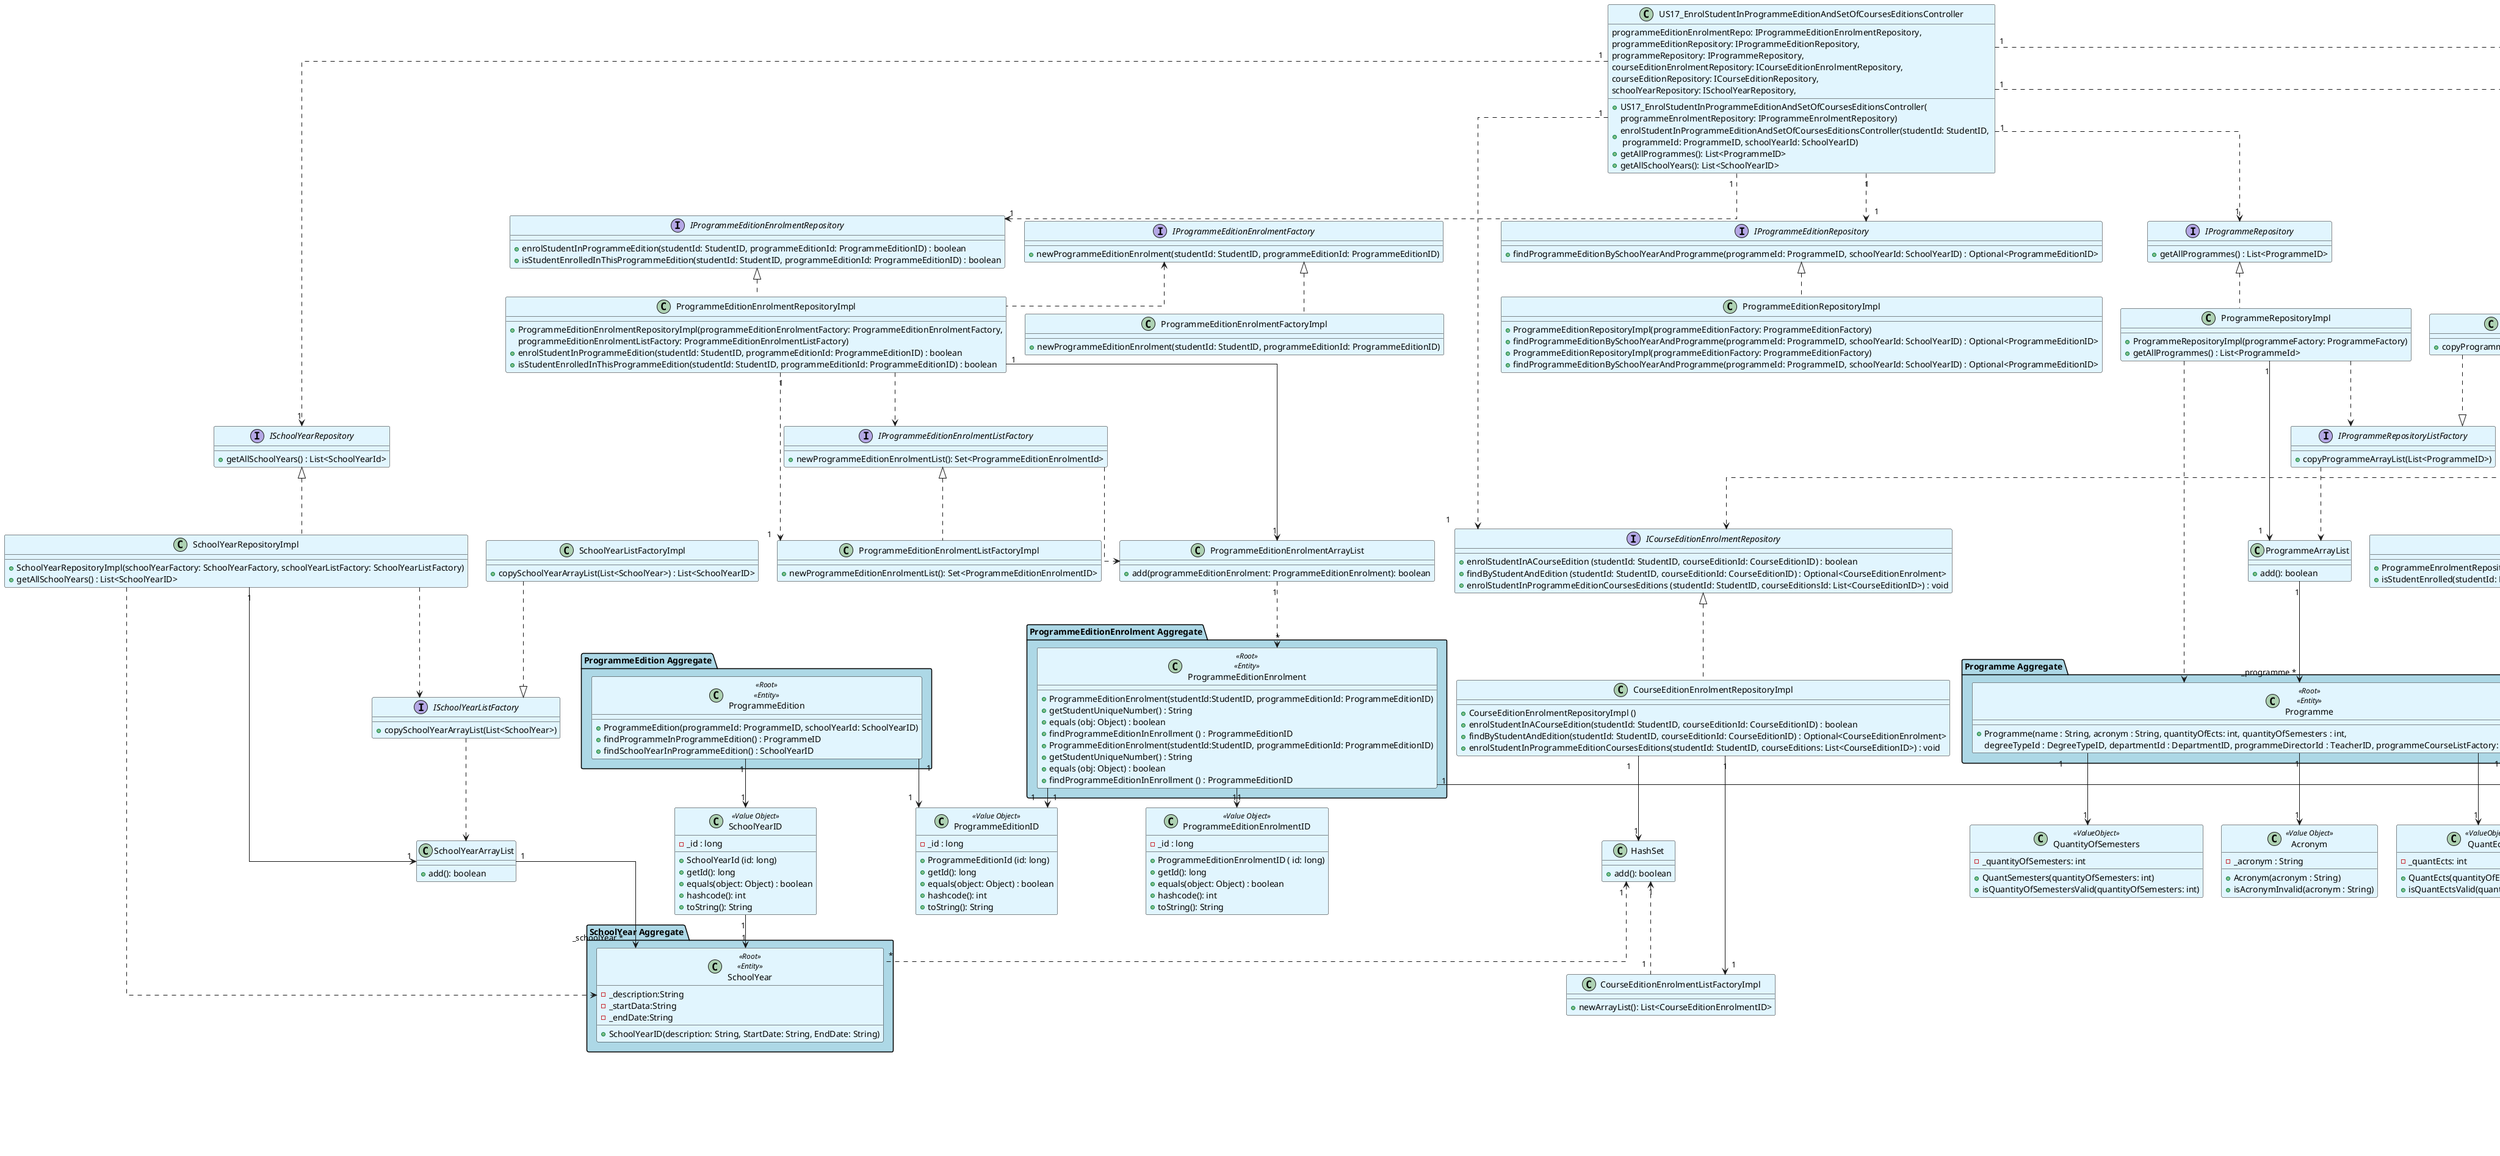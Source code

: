 @startuml
'!pragma layout smetana
'left to right direction

skinparam ranksep 30
skinparam nodesep 30
skinparam classBackgroundColor #E1F5FE
skinparam linetype ortho

class US17_EnrolStudentInProgrammeEditionAndSetOfCoursesEditionsController {
    +US17_EnrolStudentInProgrammeEditionAndSetOfCoursesEditionsController(
          programmeEditionEnrolmentRepo: IProgrammeEditionEnrolmentRepository,
          programmeEditionRepository: IProgrammeEditionRepository,
          programmeRepository: IProgrammeRepository,
          courseEditionEnrolmentRepository: ICourseEditionEnrolmentRepository,
          courseEditionRepository: ICourseEditionRepository,
          schoolYearRepository: ISchoolYearRepository,
          programmeEnrolmentRepository: IProgrammeEnrolmentRepository)
    +enrolStudentInProgrammeEditionAndSetOfCoursesEditionsController(studentId: StudentID, \n programmeId: ProgrammeID, schoolYearId: SchoolYearID)
    +getAllProgrammes(): List<ProgrammeID>
    +getAllSchoolYears(): List<SchoolYearID>
}

'Interfaces
interface IProgrammeEditionEnrolmentRepository {
    +enrolStudentInProgrammeEdition(studentId: StudentID, programmeEditionId: ProgrammeEditionID) : boolean
    +isStudentEnrolledInThisProgrammeEdition(studentId: StudentID, programmeEditionId: ProgrammeEditionID) : boolean
}

interface IProgrammeEditionRepository {
    +findProgrammeEditionBySchoolYearAndProgramme(programmeId: ProgrammeID, schoolYearId: SchoolYearID) : Optional<ProgrammeEditionID>
}

interface IProgrammeRepository {
    +getAllProgrammes() : List<ProgrammeID>
}

interface ICourseEditionEnrolmentRepository {
    +enrolStudentInACourseEdition (studentId: StudentID, courseEditionId: CourseEditionID) : boolean
    +findByStudentAndEdition (studentId: StudentID, courseEditionId: CourseEditionID) : Optional<CourseEditionEnrolment>
    +enrolStudentInProgrammeEditionCoursesEditions (studentId: StudentID, courseEditionsId: List<CourseEditionID>) : void
}

interface ICourseEditionRepository {
    +findCourseEditionsByProgrammeEdition(programmeEditionId: ProgrammeEditionID): List<CourseEditionId>
}

interface ISchoolYearRepository {
    +getAllSchoolYears() : List<SchoolYearId>
}

interface IProgrammeEnrolmentRepository {
    +isStudentEnrolled(studentId: StudentID, programmeId: ProgrammeID) : boolean
}

interface IProgrammeRepositoryListFactory {
    +copyProgrammeArrayList(List<ProgrammeID>)
}

interface ISchoolYearListFactory {
    +copySchoolYearArrayList(List<SchoolYear>)
}

interface IProgrammeEditionEnrolmentFactory{
    +newProgrammeEditionEnrolment(studentId: StudentID, programmeEditionId: ProgrammeEditionID)
}

interface IProgrammeEditionEnrolmentListFactory{
    +newProgrammeEditionEnrolmentList(): Set<ProgrammeEditionEnrolmentId>
}

'Repositories
class ProgrammeEditionEnrolmentRepositoryImpl {
    +ProgrammeEditionEnrolmentRepositoryImpl(programmeEditionEnrolmentFactory: ProgrammeEditionEnrolmentFactory,
          programmeEditionEnrolmentListFactory: ProgrammeEditionEnrolmentListFactory)
    +enrolStudentInProgrammeEdition(studentId: StudentID, programmeEditionId: ProgrammeEditionID) : boolean
    +isStudentEnrolledInThisProgrammeEdition(studentId: StudentID, programmeEditionId: ProgrammeEditionID) : boolean
}

class ProgrammeEditionRepositoryImpl {
    +ProgrammeEditionRepositoryImpl(programmeEditionFactory: ProgrammeEditionFactory)
    +findProgrammeEditionBySchoolYearAndProgramme(programmeId: ProgrammeID, schoolYearId: SchoolYearID) : Optional<ProgrammeEditionID>
}

class ProgrammeRepositoryImpl {
    +ProgrammeRepositoryImpl(programmeFactory: ProgrammeFactory)
    +getAllProgrammes() : List<ProgrammeId>
}

class CourseEditionEnrolmentRepositoryImpl {
    +CourseEditionEnrolmentRepositoryImpl ()
    +enrolStudentInACourseEdition(studentId: StudentID, courseEditionId: CourseEditionID) : boolean
    +findByStudentAndEdition(studentId: StudentID, courseEditionId: CourseEditionID) : Optional<CourseEditionEnrolment>
    +enrolStudentInProgrammeEditionCoursesEditions(studentId: StudentID, courseEditions: List<CourseEditionID>) : void
}

class CourseEditionRepositoryImpl {
    +CourseEditionRepositoryImpl(courseEditionFactory: CourseEditionFactory)
    +findCourseEditionsByProgrammeEdition(programmeEdition: ProgrammeEdition) : List<CourseEditionID>
}

class SchoolYearRepositoryImpl {
    +SchoolYearRepositoryImpl(schoolYearFactory: SchoolYearFactory, schoolYearListFactory: SchoolYearListFactory)
    +getAllSchoolYears() : List<SchoolYearID>
}

class ProgrammeEnrolmentRepositoryImpl {
    +ProgrammeEnrolmentRepositoryImpl()
    +isStudentEnrolled(studentId: ProgrammeEnrolmentRepositoryStudentID, programmeId: ProgrammeID) : boolean
}

class ProgrammeEditionRepositoryImpl {
    +ProgrammeEditionRepositoryImpl(programmeEditionFactory: ProgrammeEditionFactory)
    +findProgrammeEditionBySchoolYearAndProgramme(programmeId: ProgrammeID, schoolYearId: SchoolYearID) : Optional<ProgrammeEditionID>
}

'Repository -> interface
IProgrammeEditionEnrolmentRepository <|.. ProgrammeEditionEnrolmentRepositoryImpl
IProgrammeEditionRepository <|.. ProgrammeEditionRepositoryImpl
IProgrammeRepository <|.. ProgrammeRepositoryImpl
ICourseEditionEnrolmentRepository <|.. CourseEditionEnrolmentRepositoryImpl
ICourseEditionRepository <|.. CourseEditionRepositoryImpl
ISchoolYearRepository <|.. SchoolYearRepositoryImpl
IProgrammeEnrolmentRepository <|.. ProgrammeEnrolmentRepositoryImpl

'Aggregates
package "CourseEditionEnrolment Aggregate" #Lightblue {
    class CourseEditionEnrolment <<Root>> <<Entity>> {
    +CourseEditionEnrolment(studentId:StudentID, courseEditionId: CourseEditionID)
    +hasStudent (studentId: StudentID) : boolean
    +hasCourseEdition (courseEditionId: CourseEditionID) : boolean
    }
}

package "ProgrammeEditionEnrolment Aggregate" #Lightblue {
    class ProgrammeEditionEnrolment <<Root>> <<Entity>> {
    +ProgrammeEditionEnrolment(studentId:StudentID, programmeEditionId: ProgrammeEditionID)
    +getStudentUniqueNumber() : String
    +equals (obj: Object) : boolean
    +findProgrammeEditionInEnrollment () : ProgrammeEditionID
    }
}

package "ProgrammeEditionEnrolment Aggregate" #Lightblue {
    class ProgrammeEditionEnrolment <<Root>> <<Entity>> {
    +ProgrammeEditionEnrolment(studentId:StudentID, programmeEditionId: ProgrammeEditionID)
    +getStudentUniqueNumber() : String
    +equals (obj: Object) : boolean
    +findProgrammeEditionInEnrollment () : ProgrammeEditionID
    }
}

package "Programme Aggregate" #Lightblue{
    class Programme <<Root>> <<Entity>>  {
     + Programme(name : String, acronym : String, quantityOfEcts: int, quantityOfSemesters : int,
          degreeTypeId : DegreeTypeID, departmentId : DepartmentID, programmeDirectorId : TeacherID, programmeCourseListFactory: ProgrammeCourseListFactory)
    }
 }

 package "Student Aggregate" #Lightblue{
     class Student <<Root>> <<Entity>> {
         +Student(uniqueNumber: int, name: Name, NIF: NIF, phone: Phone,
         email: Email, address: Address)
         + hasSameUniqueNumber(studentId : StudentID) : boolean
         + hasSameNIF(studentId : StudentID) : boolean
         + getUniqueNumber() : String
         + hasThisUniqueNumber(uniqueNumber : String) : boolean
     }
 }

 package "ProgrammeEdition Aggregate" #Lightblue{
     class ProgrammeEdition <<Root>> <<Entity>> {
         +ProgrammeEdition(programmeId: ProgrammeID, schoolYearId: SchoolYearID)
         +findProgrammeInProgrammeEdition() : ProgrammeID
         +findSchoolYearInProgrammeEdition() : SchoolYearID
     }
 }

 package "CourseEdition Aggregate" #Lightblue{
     class CourseEdition <<Root>> <<Entity>> {
         +CourseEdition(programmeEditionId: ProgrammeEditionID, course: Course)
         +whatProgrammeEditionBelongsThisCourseEdition() : ProgrammeEditionID
     }
 }

 package "SchoolYear Aggregate" #Lightblue{
     class SchoolYear <<Root>> <<Entity>>  {
        -_description:String
        -_startData:String
        -_endDate:String
        +SchoolYearID(description: String, StartDate: String, EndDate: String)
    }
 }

package "ProgrammeEnrolment Aggregate" #Lightblue{
    class ProgrammeEnrolment <<Root>> <<Entity>> {
        +ProgrammeEnrolment(studentId: StudentID, accessMethod: AccessMethod)
        +getStudentFromEnrolment() : StudentID
        +getProgrammeFromEnrolment() : ProgrammeID
    }
}


'Value Objects

class CourseEditionEnrolmentID <<Value Object>>{
    -_id : long
    + CourseEditionEnrolmentID ( id: long)
    + getId(): long
    + equals(object: Object) : boolean
    + hashcode(): int
    + toString(): String

}

class ProgrammeEditionEnrolmentID <<Value Object>> {
    -_id : long
    + ProgrammeEditionEnrolmentID ( id: long)
    + getId(): long
    + equals(object: Object) : boolean
    + hashcode(): int
    + toString(): String

}

class ProgrammeID <<Value Object>> {
    -_id : long
    + SchoolYearId (id: long)
    + getId(): long
    + equals(object: Object) : boolean
    + hashcode(): int
    + toString(): String
}

class StudentID <<Value Object>> {
    -_uniqueNumber : int
    + StudentID(uniqueNumber : int)
    + isUniqueNumberValid()
}

class Name <<Value Object>> {
    -_name : String
    + Name(name : String)
    + isNameValid
}

class NIF <<Value Object>> {
    -_NIF : String
    + NIF(NIF : String)
    + isNIFInvalid()
}

class Phone <<Value Object>> {
    -_phone : String
    + Phone(phone : String)
    + isPhoneNumberValid
}

class Acronym <<Value Object>> {
     -_acronym : String
     + Acronym(acronym : String)
     + isAcronymInvalid(acronym : String)
}

class QuantEcts <<ValueObject>> {
    -_quantEcts: int
    + QuantEcts(quantityOfEcts : int)
    + isQuantEctsValid(quantityOfEcts : int)
}

class QuantityOfSemesters <<ValueObject>> {
    -_quantityOfSemesters: int
    + QuantSemesters(quantityOfSemesters: int)
    + isQuantityOfSemestersValid(quantityOfSemesters: int)
}

class Email <<Value Object>> {
    -_email : String
    + Email(email : String)
}

class InstitutionalEmail <<Value Object>> {
    -_institutionalEmail : String
    + InstitutionalEmail(institutionalEmail : String)
    + generateInstitutionalEmail(uniqueNumber)
}
class Address <<Value Object>> {
        +Address(street: Street, postalCode: PostalCode, location: Location, country: Country)
        + getStreet() : Street
        + getPostalCode() : PostalCode
        + getLocation() : Location
        + getCountry() : Country
    }

class Street <<Value Object>> {
    -_street : String
    + Street(street : String)
    + validStreet
}

class PostalCode <<Value Object>> {
    -_postalCode : String
    + PostalCode(postalCode : String)
    + validPostalCode
}

class Location <<Value Object>> {
    -_location : String
    + Location(location : String)
    + validLocation()
}

class Country <<Value Object>> {
    -_country : String
    + Country(country : String)
    + validCountry()

}

class ProgrammeEnrolmentID <<Value Object>>{
    -_id : long
    + SchoolYearId (id: long)
    + getId(): long
    + equals(object: Object) : boolean
    + hashcode(): int
    + toString(): String
}

class CourseEditionID <<Value Object>>{
    -_id : long
    + CourseEditionId (id: long)
    + getId(): long
    + equals(object: Object) : boolean
    + hashcode(): int
    + toString(): String
}

class ProgrammeEditionID <<Value Object>> {
        -_id : long
        + ProgrammeEditionId (id: long)
        + getId(): long
        + equals(object: Object) : boolean
        + hashcode(): int
        + toString(): String
}

class SchoolYearID <<Value Object>>{
    -_id : long
    + SchoolYearId (id: long)
    + getId(): long
    + equals(object: Object) : boolean
    + hashcode(): int
    + toString(): String
    }

'Factory
class ProgrammeEditionEnrolmentFactoryImpl {
    +newProgrammeEditionEnrolment(studentId: StudentID, programmeEditionId: ProgrammeEditionID)
}

class ProgrammeEditionEnrolmentListFactoryImpl{
+newProgrammeEditionEnrolmentList(): Set<ProgrammeEditionEnrolmentID>
}

class CourseEditionEnrolmentListFactoryImpl {
    +newArrayList(): List<CourseEditionEnrolmentID>
}

class ProgrammeRepositoryListFactoryImpl {
    +copyProgrammeArrayList(List<Programme>): List<ProgrammeID>
}

class SchoolYearListFactoryImpl {
    +copySchoolYearArrayList(List<SchoolYear>) : List<SchoolYearID>
}


class CourseEditionListFactoryImpl{
    +newArrayList(CourseEditionID)
}


'Others

class HashSet{
    + add(): boolean
}

class ProgrammeArrayList {
    +add(): boolean
}

class ProgrammeEditionEnrolmentArrayList{
     +add(programmeEditionEnrolment: ProgrammeEditionEnrolment): boolean
}

class SchoolYearArrayList {
    +add(): boolean
}

class CourseEditionArrayList{
     +add(): boolean
}

' Controller - interfacesRepo
US17_EnrolStudentInProgrammeEditionAndSetOfCoursesEditionsController "1" ..> "1" IProgrammeEditionEnrolmentRepository
US17_EnrolStudentInProgrammeEditionAndSetOfCoursesEditionsController "1" ..> "1" IProgrammeEditionRepository
US17_EnrolStudentInProgrammeEditionAndSetOfCoursesEditionsController "1" ..> "1" IProgrammeRepository
US17_EnrolStudentInProgrammeEditionAndSetOfCoursesEditionsController "1" ..> "1" ICourseEditionEnrolmentRepository
US17_EnrolStudentInProgrammeEditionAndSetOfCoursesEditionsController "1" ..> "1" ICourseEditionRepository
US17_EnrolStudentInProgrammeEditionAndSetOfCoursesEditionsController "1" ..> "1" ISchoolYearRepository
US17_EnrolStudentInProgrammeEditionAndSetOfCoursesEditionsController "1" ..> "1" IProgrammeEnrolmentRepository

' Other connections
StudentID "1" --> "1 _address" Address
CourseEditionRepositoryImpl "1" -u-> "_listOfCE" CourseEdition
CourseEditionRepositoryImpl "1" --> "1" CourseEditionListFactoryImpl
CourseEditionRepositoryImpl "1" --> "1" CourseEditionArrayList
CourseEditionArrayList "1" <.. "1" CourseEditionListFactoryImpl
CourseEditionArrayList "1 arrayOfCourseEdition" <.u. "*" CourseEdition
CourseEditionEnrolment " " ..> " " ICourseEditionEnrolmentRepository
CourseEditionEnrolmentRepositoryImpl "1" --> "1" CourseEditionEnrolmentListFactoryImpl
CourseEditionEnrolmentRepositoryImpl "1" --> "1" HashSet
HashSet "1" <.. "1" CourseEditionEnrolmentListFactoryImpl
HashSet "1" <.. "*" SchoolYear
ProgrammeEditionEnrolment"1" --> "1" StudentID
ProgrammeEditionEnrolmentRepositoryImpl "1" --> "1" ProgrammeEditionEnrolmentArrayList
IProgrammeEditionEnrolmentFactory <.. ProgrammeEditionEnrolmentRepositoryImpl
ProgrammeEditionEnrolmentArrayList "1" ..> "*" ProgrammeEditionEnrolment
ProgrammeEditionEnrolmentRepositoryImpl "1" ..> "1" ProgrammeEditionEnrolmentListFactoryImpl
ProgrammeEditionEnrolmentRepositoryImpl ..> IProgrammeEditionEnrolmentListFactory
IProgrammeEditionEnrolmentListFactory ..> ProgrammeEditionEnrolmentArrayList
IProgrammeEditionEnrolmentFactory <|.. ProgrammeEditionEnrolmentFactoryImpl
IProgrammeEditionEnrolmentListFactory <|.. ProgrammeEditionEnrolmentListFactoryImpl
ProgrammeEnrolmentRepositoryImpl "1" --> "*" ProgrammeEnrolment
ProgrammeRepositoryImpl ..> IProgrammeRepositoryListFactory
ProgrammeRepositoryImpl ..> Programme
ProgrammeRepositoryImpl "1" --> "1" ProgrammeArrayList
ProgrammeArrayList "1" --> " _programme *" Programme
IProgrammeRepositoryListFactory ..> ProgrammeArrayList
ProgrammeRepositoryListFactoryImpl ..|> IProgrammeRepositoryListFactory
SchoolYearRepositoryImpl ..> ISchoolYearListFactory
SchoolYearListFactoryImpl ..|> ISchoolYearListFactory
ISchoolYearListFactory ..> SchoolYearArrayList
SchoolYearRepositoryImpl ..> SchoolYear
SchoolYearRepositoryImpl "1" --> "1" SchoolYearArrayList
SchoolYearArrayList "1" --> " _schoolYear *" SchoolYear
ProgrammeEditionEnrolment "1"--> "1" ProgrammeEditionID
ProgrammeEditionEnrolment "1"--> "1" ProgrammeEditionEnrolmentID
ProgrammeEdition "1" --> "1" ProgrammeEditionID
CourseEditionID "1" -->"1" CourseEditionID
ProgrammeEdition "1" --> "1" SchoolYearID
SchoolYearID "1" --> "1" SchoolYear
CourseEditionEnrolment "1" --> "1" StudentID
CourseEditionEnrolment "1" --> "1" CourseEditionID
CourseEditionEnrolment "1" --> "1" CourseEditionEnrolmentID
ProgrammeEnrolment "1" --> "1" ProgrammeID
Programme "1" --> "1" ProgrammeID
Programme "1" --> "1" Name
Programme "1" --> "1" Acronym
Programme "1" --> "1" QuantEcts
Programme "1" --> "1" QuantityOfSemesters
ProgrammeEnrolment "1" --> "1" StudentID
ProgrammeEnrolment "1" --> "1" ProgrammeEnrolmentID
Student "1" --> "1" StudentID
Student "*" --> "1" Name
Student "\n *" --> "1  " Email
Student "\n *" --> "1   " InstitutionalEmail
Student "\n *" --> "1 " Phone
Student "\n *" --> "1 " NIF
Address "  *" ---> "1" Street
Address "*                " ---> "1" PostalCode
Address " *" ---> "1" Location
Address " *" ---> "1" Country
@enduml
